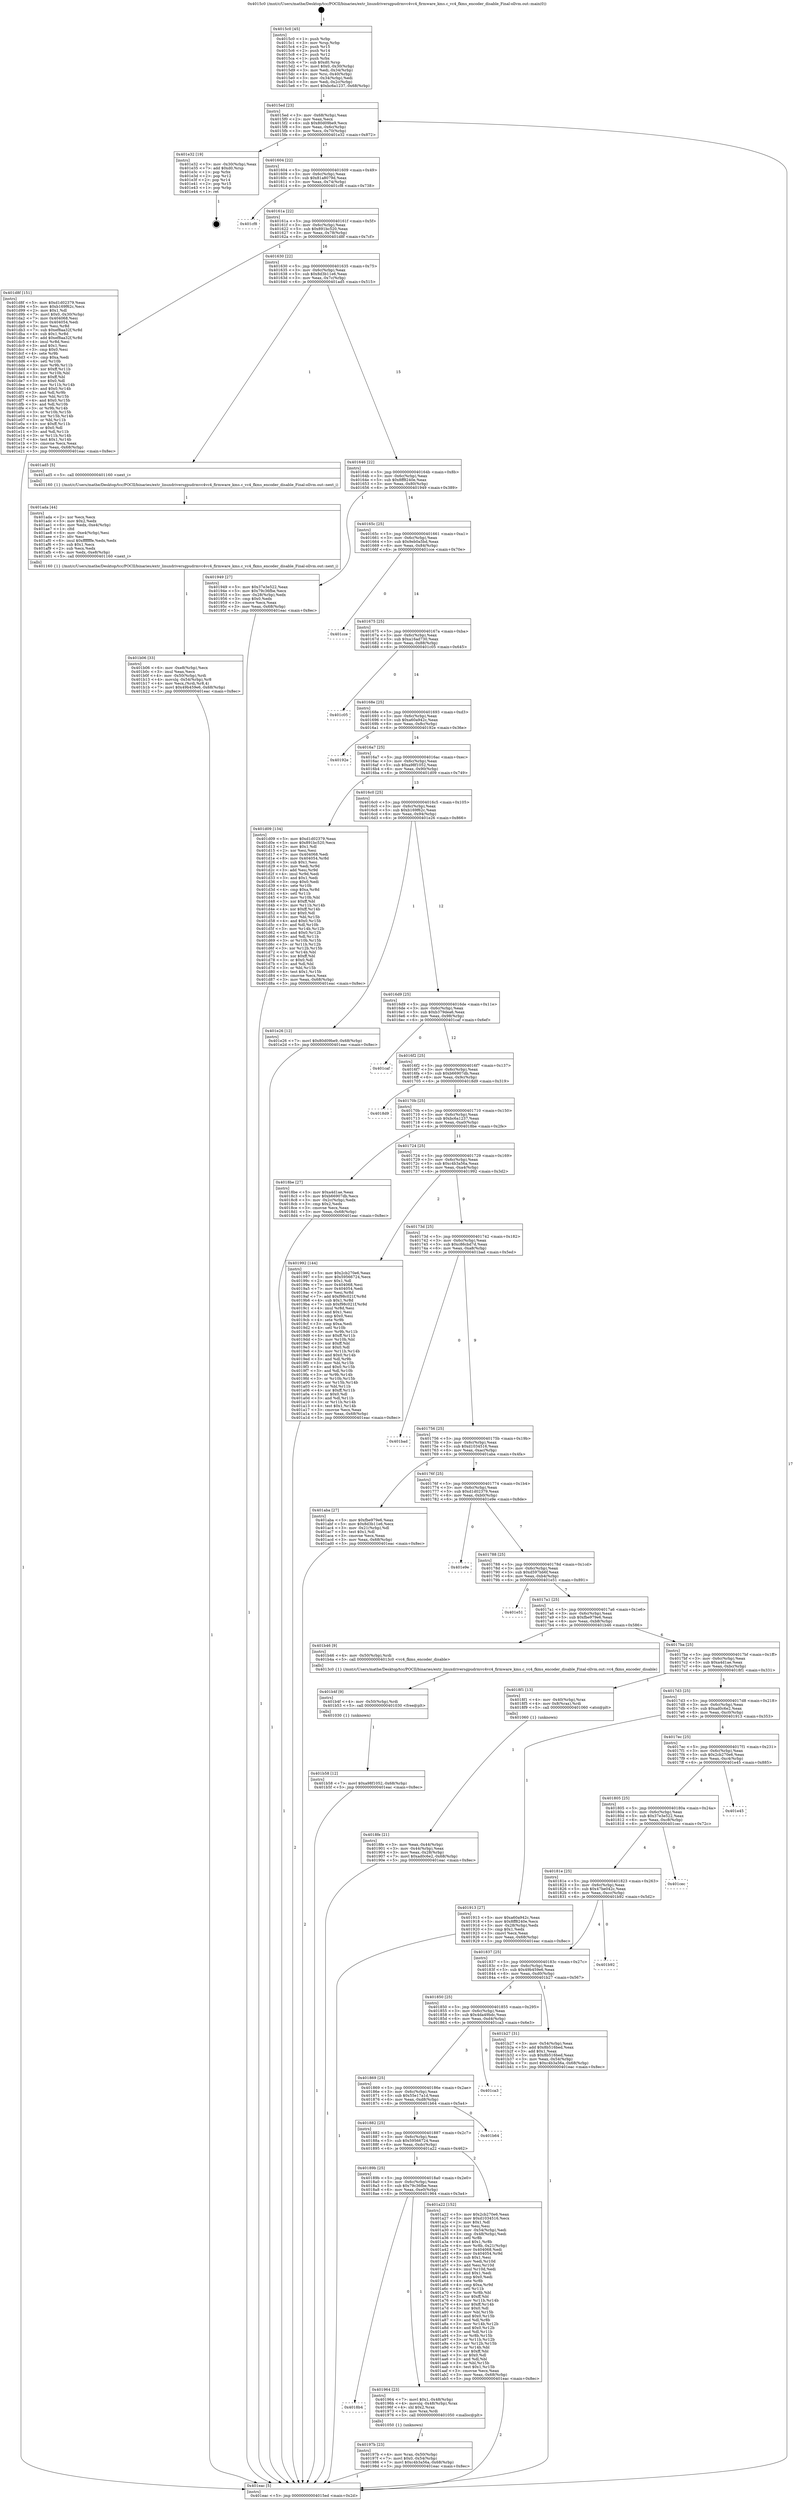 digraph "0x4015c0" {
  label = "0x4015c0 (/mnt/c/Users/mathe/Desktop/tcc/POCII/binaries/extr_linuxdriversgpudrmvc4vc4_firmware_kms.c_vc4_fkms_encoder_disable_Final-ollvm.out::main(0))"
  labelloc = "t"
  node[shape=record]

  Entry [label="",width=0.3,height=0.3,shape=circle,fillcolor=black,style=filled]
  "0x4015ed" [label="{
     0x4015ed [23]\l
     | [instrs]\l
     &nbsp;&nbsp;0x4015ed \<+3\>: mov -0x68(%rbp),%eax\l
     &nbsp;&nbsp;0x4015f0 \<+2\>: mov %eax,%ecx\l
     &nbsp;&nbsp;0x4015f2 \<+6\>: sub $0x80d09be9,%ecx\l
     &nbsp;&nbsp;0x4015f8 \<+3\>: mov %eax,-0x6c(%rbp)\l
     &nbsp;&nbsp;0x4015fb \<+3\>: mov %ecx,-0x70(%rbp)\l
     &nbsp;&nbsp;0x4015fe \<+6\>: je 0000000000401e32 \<main+0x872\>\l
  }"]
  "0x401e32" [label="{
     0x401e32 [19]\l
     | [instrs]\l
     &nbsp;&nbsp;0x401e32 \<+3\>: mov -0x30(%rbp),%eax\l
     &nbsp;&nbsp;0x401e35 \<+7\>: add $0xd0,%rsp\l
     &nbsp;&nbsp;0x401e3c \<+1\>: pop %rbx\l
     &nbsp;&nbsp;0x401e3d \<+2\>: pop %r12\l
     &nbsp;&nbsp;0x401e3f \<+2\>: pop %r14\l
     &nbsp;&nbsp;0x401e41 \<+2\>: pop %r15\l
     &nbsp;&nbsp;0x401e43 \<+1\>: pop %rbp\l
     &nbsp;&nbsp;0x401e44 \<+1\>: ret\l
  }"]
  "0x401604" [label="{
     0x401604 [22]\l
     | [instrs]\l
     &nbsp;&nbsp;0x401604 \<+5\>: jmp 0000000000401609 \<main+0x49\>\l
     &nbsp;&nbsp;0x401609 \<+3\>: mov -0x6c(%rbp),%eax\l
     &nbsp;&nbsp;0x40160c \<+5\>: sub $0x81a8079d,%eax\l
     &nbsp;&nbsp;0x401611 \<+3\>: mov %eax,-0x74(%rbp)\l
     &nbsp;&nbsp;0x401614 \<+6\>: je 0000000000401cf8 \<main+0x738\>\l
  }"]
  Exit [label="",width=0.3,height=0.3,shape=circle,fillcolor=black,style=filled,peripheries=2]
  "0x401cf8" [label="{
     0x401cf8\l
  }", style=dashed]
  "0x40161a" [label="{
     0x40161a [22]\l
     | [instrs]\l
     &nbsp;&nbsp;0x40161a \<+5\>: jmp 000000000040161f \<main+0x5f\>\l
     &nbsp;&nbsp;0x40161f \<+3\>: mov -0x6c(%rbp),%eax\l
     &nbsp;&nbsp;0x401622 \<+5\>: sub $0x891bc520,%eax\l
     &nbsp;&nbsp;0x401627 \<+3\>: mov %eax,-0x78(%rbp)\l
     &nbsp;&nbsp;0x40162a \<+6\>: je 0000000000401d8f \<main+0x7cf\>\l
  }"]
  "0x401b58" [label="{
     0x401b58 [12]\l
     | [instrs]\l
     &nbsp;&nbsp;0x401b58 \<+7\>: movl $0xa98f1052,-0x68(%rbp)\l
     &nbsp;&nbsp;0x401b5f \<+5\>: jmp 0000000000401eac \<main+0x8ec\>\l
  }"]
  "0x401d8f" [label="{
     0x401d8f [151]\l
     | [instrs]\l
     &nbsp;&nbsp;0x401d8f \<+5\>: mov $0xd1d02379,%eax\l
     &nbsp;&nbsp;0x401d94 \<+5\>: mov $0xb169f62c,%ecx\l
     &nbsp;&nbsp;0x401d99 \<+2\>: mov $0x1,%dl\l
     &nbsp;&nbsp;0x401d9b \<+7\>: movl $0x0,-0x30(%rbp)\l
     &nbsp;&nbsp;0x401da2 \<+7\>: mov 0x404068,%esi\l
     &nbsp;&nbsp;0x401da9 \<+7\>: mov 0x404054,%edi\l
     &nbsp;&nbsp;0x401db0 \<+3\>: mov %esi,%r8d\l
     &nbsp;&nbsp;0x401db3 \<+7\>: sub $0xef8aa32f,%r8d\l
     &nbsp;&nbsp;0x401dba \<+4\>: sub $0x1,%r8d\l
     &nbsp;&nbsp;0x401dbe \<+7\>: add $0xef8aa32f,%r8d\l
     &nbsp;&nbsp;0x401dc5 \<+4\>: imul %r8d,%esi\l
     &nbsp;&nbsp;0x401dc9 \<+3\>: and $0x1,%esi\l
     &nbsp;&nbsp;0x401dcc \<+3\>: cmp $0x0,%esi\l
     &nbsp;&nbsp;0x401dcf \<+4\>: sete %r9b\l
     &nbsp;&nbsp;0x401dd3 \<+3\>: cmp $0xa,%edi\l
     &nbsp;&nbsp;0x401dd6 \<+4\>: setl %r10b\l
     &nbsp;&nbsp;0x401dda \<+3\>: mov %r9b,%r11b\l
     &nbsp;&nbsp;0x401ddd \<+4\>: xor $0xff,%r11b\l
     &nbsp;&nbsp;0x401de1 \<+3\>: mov %r10b,%bl\l
     &nbsp;&nbsp;0x401de4 \<+3\>: xor $0xff,%bl\l
     &nbsp;&nbsp;0x401de7 \<+3\>: xor $0x0,%dl\l
     &nbsp;&nbsp;0x401dea \<+3\>: mov %r11b,%r14b\l
     &nbsp;&nbsp;0x401ded \<+4\>: and $0x0,%r14b\l
     &nbsp;&nbsp;0x401df1 \<+3\>: and %dl,%r9b\l
     &nbsp;&nbsp;0x401df4 \<+3\>: mov %bl,%r15b\l
     &nbsp;&nbsp;0x401df7 \<+4\>: and $0x0,%r15b\l
     &nbsp;&nbsp;0x401dfb \<+3\>: and %dl,%r10b\l
     &nbsp;&nbsp;0x401dfe \<+3\>: or %r9b,%r14b\l
     &nbsp;&nbsp;0x401e01 \<+3\>: or %r10b,%r15b\l
     &nbsp;&nbsp;0x401e04 \<+3\>: xor %r15b,%r14b\l
     &nbsp;&nbsp;0x401e07 \<+3\>: or %bl,%r11b\l
     &nbsp;&nbsp;0x401e0a \<+4\>: xor $0xff,%r11b\l
     &nbsp;&nbsp;0x401e0e \<+3\>: or $0x0,%dl\l
     &nbsp;&nbsp;0x401e11 \<+3\>: and %dl,%r11b\l
     &nbsp;&nbsp;0x401e14 \<+3\>: or %r11b,%r14b\l
     &nbsp;&nbsp;0x401e17 \<+4\>: test $0x1,%r14b\l
     &nbsp;&nbsp;0x401e1b \<+3\>: cmovne %ecx,%eax\l
     &nbsp;&nbsp;0x401e1e \<+3\>: mov %eax,-0x68(%rbp)\l
     &nbsp;&nbsp;0x401e21 \<+5\>: jmp 0000000000401eac \<main+0x8ec\>\l
  }"]
  "0x401630" [label="{
     0x401630 [22]\l
     | [instrs]\l
     &nbsp;&nbsp;0x401630 \<+5\>: jmp 0000000000401635 \<main+0x75\>\l
     &nbsp;&nbsp;0x401635 \<+3\>: mov -0x6c(%rbp),%eax\l
     &nbsp;&nbsp;0x401638 \<+5\>: sub $0x8d3b11e6,%eax\l
     &nbsp;&nbsp;0x40163d \<+3\>: mov %eax,-0x7c(%rbp)\l
     &nbsp;&nbsp;0x401640 \<+6\>: je 0000000000401ad5 \<main+0x515\>\l
  }"]
  "0x401b4f" [label="{
     0x401b4f [9]\l
     | [instrs]\l
     &nbsp;&nbsp;0x401b4f \<+4\>: mov -0x50(%rbp),%rdi\l
     &nbsp;&nbsp;0x401b53 \<+5\>: call 0000000000401030 \<free@plt\>\l
     | [calls]\l
     &nbsp;&nbsp;0x401030 \{1\} (unknown)\l
  }"]
  "0x401ad5" [label="{
     0x401ad5 [5]\l
     | [instrs]\l
     &nbsp;&nbsp;0x401ad5 \<+5\>: call 0000000000401160 \<next_i\>\l
     | [calls]\l
     &nbsp;&nbsp;0x401160 \{1\} (/mnt/c/Users/mathe/Desktop/tcc/POCII/binaries/extr_linuxdriversgpudrmvc4vc4_firmware_kms.c_vc4_fkms_encoder_disable_Final-ollvm.out::next_i)\l
  }"]
  "0x401646" [label="{
     0x401646 [22]\l
     | [instrs]\l
     &nbsp;&nbsp;0x401646 \<+5\>: jmp 000000000040164b \<main+0x8b\>\l
     &nbsp;&nbsp;0x40164b \<+3\>: mov -0x6c(%rbp),%eax\l
     &nbsp;&nbsp;0x40164e \<+5\>: sub $0x8ff8240e,%eax\l
     &nbsp;&nbsp;0x401653 \<+3\>: mov %eax,-0x80(%rbp)\l
     &nbsp;&nbsp;0x401656 \<+6\>: je 0000000000401949 \<main+0x389\>\l
  }"]
  "0x401b06" [label="{
     0x401b06 [33]\l
     | [instrs]\l
     &nbsp;&nbsp;0x401b06 \<+6\>: mov -0xe8(%rbp),%ecx\l
     &nbsp;&nbsp;0x401b0c \<+3\>: imul %eax,%ecx\l
     &nbsp;&nbsp;0x401b0f \<+4\>: mov -0x50(%rbp),%rdi\l
     &nbsp;&nbsp;0x401b13 \<+4\>: movslq -0x54(%rbp),%r8\l
     &nbsp;&nbsp;0x401b17 \<+4\>: mov %ecx,(%rdi,%r8,4)\l
     &nbsp;&nbsp;0x401b1b \<+7\>: movl $0x49b459e6,-0x68(%rbp)\l
     &nbsp;&nbsp;0x401b22 \<+5\>: jmp 0000000000401eac \<main+0x8ec\>\l
  }"]
  "0x401949" [label="{
     0x401949 [27]\l
     | [instrs]\l
     &nbsp;&nbsp;0x401949 \<+5\>: mov $0x37e3e522,%eax\l
     &nbsp;&nbsp;0x40194e \<+5\>: mov $0x79c36fbe,%ecx\l
     &nbsp;&nbsp;0x401953 \<+3\>: mov -0x28(%rbp),%edx\l
     &nbsp;&nbsp;0x401956 \<+3\>: cmp $0x0,%edx\l
     &nbsp;&nbsp;0x401959 \<+3\>: cmove %ecx,%eax\l
     &nbsp;&nbsp;0x40195c \<+3\>: mov %eax,-0x68(%rbp)\l
     &nbsp;&nbsp;0x40195f \<+5\>: jmp 0000000000401eac \<main+0x8ec\>\l
  }"]
  "0x40165c" [label="{
     0x40165c [25]\l
     | [instrs]\l
     &nbsp;&nbsp;0x40165c \<+5\>: jmp 0000000000401661 \<main+0xa1\>\l
     &nbsp;&nbsp;0x401661 \<+3\>: mov -0x6c(%rbp),%eax\l
     &nbsp;&nbsp;0x401664 \<+5\>: sub $0x9eb0a5bd,%eax\l
     &nbsp;&nbsp;0x401669 \<+6\>: mov %eax,-0x84(%rbp)\l
     &nbsp;&nbsp;0x40166f \<+6\>: je 0000000000401cce \<main+0x70e\>\l
  }"]
  "0x401ada" [label="{
     0x401ada [44]\l
     | [instrs]\l
     &nbsp;&nbsp;0x401ada \<+2\>: xor %ecx,%ecx\l
     &nbsp;&nbsp;0x401adc \<+5\>: mov $0x2,%edx\l
     &nbsp;&nbsp;0x401ae1 \<+6\>: mov %edx,-0xe4(%rbp)\l
     &nbsp;&nbsp;0x401ae7 \<+1\>: cltd\l
     &nbsp;&nbsp;0x401ae8 \<+6\>: mov -0xe4(%rbp),%esi\l
     &nbsp;&nbsp;0x401aee \<+2\>: idiv %esi\l
     &nbsp;&nbsp;0x401af0 \<+6\>: imul $0xfffffffe,%edx,%edx\l
     &nbsp;&nbsp;0x401af6 \<+3\>: sub $0x1,%ecx\l
     &nbsp;&nbsp;0x401af9 \<+2\>: sub %ecx,%edx\l
     &nbsp;&nbsp;0x401afb \<+6\>: mov %edx,-0xe8(%rbp)\l
     &nbsp;&nbsp;0x401b01 \<+5\>: call 0000000000401160 \<next_i\>\l
     | [calls]\l
     &nbsp;&nbsp;0x401160 \{1\} (/mnt/c/Users/mathe/Desktop/tcc/POCII/binaries/extr_linuxdriversgpudrmvc4vc4_firmware_kms.c_vc4_fkms_encoder_disable_Final-ollvm.out::next_i)\l
  }"]
  "0x401cce" [label="{
     0x401cce\l
  }", style=dashed]
  "0x401675" [label="{
     0x401675 [25]\l
     | [instrs]\l
     &nbsp;&nbsp;0x401675 \<+5\>: jmp 000000000040167a \<main+0xba\>\l
     &nbsp;&nbsp;0x40167a \<+3\>: mov -0x6c(%rbp),%eax\l
     &nbsp;&nbsp;0x40167d \<+5\>: sub $0xa16ad730,%eax\l
     &nbsp;&nbsp;0x401682 \<+6\>: mov %eax,-0x88(%rbp)\l
     &nbsp;&nbsp;0x401688 \<+6\>: je 0000000000401c05 \<main+0x645\>\l
  }"]
  "0x40197b" [label="{
     0x40197b [23]\l
     | [instrs]\l
     &nbsp;&nbsp;0x40197b \<+4\>: mov %rax,-0x50(%rbp)\l
     &nbsp;&nbsp;0x40197f \<+7\>: movl $0x0,-0x54(%rbp)\l
     &nbsp;&nbsp;0x401986 \<+7\>: movl $0xc4b3a56a,-0x68(%rbp)\l
     &nbsp;&nbsp;0x40198d \<+5\>: jmp 0000000000401eac \<main+0x8ec\>\l
  }"]
  "0x401c05" [label="{
     0x401c05\l
  }", style=dashed]
  "0x40168e" [label="{
     0x40168e [25]\l
     | [instrs]\l
     &nbsp;&nbsp;0x40168e \<+5\>: jmp 0000000000401693 \<main+0xd3\>\l
     &nbsp;&nbsp;0x401693 \<+3\>: mov -0x6c(%rbp),%eax\l
     &nbsp;&nbsp;0x401696 \<+5\>: sub $0xa60a942c,%eax\l
     &nbsp;&nbsp;0x40169b \<+6\>: mov %eax,-0x8c(%rbp)\l
     &nbsp;&nbsp;0x4016a1 \<+6\>: je 000000000040192e \<main+0x36e\>\l
  }"]
  "0x4018b4" [label="{
     0x4018b4\l
  }", style=dashed]
  "0x40192e" [label="{
     0x40192e\l
  }", style=dashed]
  "0x4016a7" [label="{
     0x4016a7 [25]\l
     | [instrs]\l
     &nbsp;&nbsp;0x4016a7 \<+5\>: jmp 00000000004016ac \<main+0xec\>\l
     &nbsp;&nbsp;0x4016ac \<+3\>: mov -0x6c(%rbp),%eax\l
     &nbsp;&nbsp;0x4016af \<+5\>: sub $0xa98f1052,%eax\l
     &nbsp;&nbsp;0x4016b4 \<+6\>: mov %eax,-0x90(%rbp)\l
     &nbsp;&nbsp;0x4016ba \<+6\>: je 0000000000401d09 \<main+0x749\>\l
  }"]
  "0x401964" [label="{
     0x401964 [23]\l
     | [instrs]\l
     &nbsp;&nbsp;0x401964 \<+7\>: movl $0x1,-0x48(%rbp)\l
     &nbsp;&nbsp;0x40196b \<+4\>: movslq -0x48(%rbp),%rax\l
     &nbsp;&nbsp;0x40196f \<+4\>: shl $0x2,%rax\l
     &nbsp;&nbsp;0x401973 \<+3\>: mov %rax,%rdi\l
     &nbsp;&nbsp;0x401976 \<+5\>: call 0000000000401050 \<malloc@plt\>\l
     | [calls]\l
     &nbsp;&nbsp;0x401050 \{1\} (unknown)\l
  }"]
  "0x401d09" [label="{
     0x401d09 [134]\l
     | [instrs]\l
     &nbsp;&nbsp;0x401d09 \<+5\>: mov $0xd1d02379,%eax\l
     &nbsp;&nbsp;0x401d0e \<+5\>: mov $0x891bc520,%ecx\l
     &nbsp;&nbsp;0x401d13 \<+2\>: mov $0x1,%dl\l
     &nbsp;&nbsp;0x401d15 \<+2\>: xor %esi,%esi\l
     &nbsp;&nbsp;0x401d17 \<+7\>: mov 0x404068,%edi\l
     &nbsp;&nbsp;0x401d1e \<+8\>: mov 0x404054,%r8d\l
     &nbsp;&nbsp;0x401d26 \<+3\>: sub $0x1,%esi\l
     &nbsp;&nbsp;0x401d29 \<+3\>: mov %edi,%r9d\l
     &nbsp;&nbsp;0x401d2c \<+3\>: add %esi,%r9d\l
     &nbsp;&nbsp;0x401d2f \<+4\>: imul %r9d,%edi\l
     &nbsp;&nbsp;0x401d33 \<+3\>: and $0x1,%edi\l
     &nbsp;&nbsp;0x401d36 \<+3\>: cmp $0x0,%edi\l
     &nbsp;&nbsp;0x401d39 \<+4\>: sete %r10b\l
     &nbsp;&nbsp;0x401d3d \<+4\>: cmp $0xa,%r8d\l
     &nbsp;&nbsp;0x401d41 \<+4\>: setl %r11b\l
     &nbsp;&nbsp;0x401d45 \<+3\>: mov %r10b,%bl\l
     &nbsp;&nbsp;0x401d48 \<+3\>: xor $0xff,%bl\l
     &nbsp;&nbsp;0x401d4b \<+3\>: mov %r11b,%r14b\l
     &nbsp;&nbsp;0x401d4e \<+4\>: xor $0xff,%r14b\l
     &nbsp;&nbsp;0x401d52 \<+3\>: xor $0x0,%dl\l
     &nbsp;&nbsp;0x401d55 \<+3\>: mov %bl,%r15b\l
     &nbsp;&nbsp;0x401d58 \<+4\>: and $0x0,%r15b\l
     &nbsp;&nbsp;0x401d5c \<+3\>: and %dl,%r10b\l
     &nbsp;&nbsp;0x401d5f \<+3\>: mov %r14b,%r12b\l
     &nbsp;&nbsp;0x401d62 \<+4\>: and $0x0,%r12b\l
     &nbsp;&nbsp;0x401d66 \<+3\>: and %dl,%r11b\l
     &nbsp;&nbsp;0x401d69 \<+3\>: or %r10b,%r15b\l
     &nbsp;&nbsp;0x401d6c \<+3\>: or %r11b,%r12b\l
     &nbsp;&nbsp;0x401d6f \<+3\>: xor %r12b,%r15b\l
     &nbsp;&nbsp;0x401d72 \<+3\>: or %r14b,%bl\l
     &nbsp;&nbsp;0x401d75 \<+3\>: xor $0xff,%bl\l
     &nbsp;&nbsp;0x401d78 \<+3\>: or $0x0,%dl\l
     &nbsp;&nbsp;0x401d7b \<+2\>: and %dl,%bl\l
     &nbsp;&nbsp;0x401d7d \<+3\>: or %bl,%r15b\l
     &nbsp;&nbsp;0x401d80 \<+4\>: test $0x1,%r15b\l
     &nbsp;&nbsp;0x401d84 \<+3\>: cmovne %ecx,%eax\l
     &nbsp;&nbsp;0x401d87 \<+3\>: mov %eax,-0x68(%rbp)\l
     &nbsp;&nbsp;0x401d8a \<+5\>: jmp 0000000000401eac \<main+0x8ec\>\l
  }"]
  "0x4016c0" [label="{
     0x4016c0 [25]\l
     | [instrs]\l
     &nbsp;&nbsp;0x4016c0 \<+5\>: jmp 00000000004016c5 \<main+0x105\>\l
     &nbsp;&nbsp;0x4016c5 \<+3\>: mov -0x6c(%rbp),%eax\l
     &nbsp;&nbsp;0x4016c8 \<+5\>: sub $0xb169f62c,%eax\l
     &nbsp;&nbsp;0x4016cd \<+6\>: mov %eax,-0x94(%rbp)\l
     &nbsp;&nbsp;0x4016d3 \<+6\>: je 0000000000401e26 \<main+0x866\>\l
  }"]
  "0x40189b" [label="{
     0x40189b [25]\l
     | [instrs]\l
     &nbsp;&nbsp;0x40189b \<+5\>: jmp 00000000004018a0 \<main+0x2e0\>\l
     &nbsp;&nbsp;0x4018a0 \<+3\>: mov -0x6c(%rbp),%eax\l
     &nbsp;&nbsp;0x4018a3 \<+5\>: sub $0x79c36fbe,%eax\l
     &nbsp;&nbsp;0x4018a8 \<+6\>: mov %eax,-0xe0(%rbp)\l
     &nbsp;&nbsp;0x4018ae \<+6\>: je 0000000000401964 \<main+0x3a4\>\l
  }"]
  "0x401e26" [label="{
     0x401e26 [12]\l
     | [instrs]\l
     &nbsp;&nbsp;0x401e26 \<+7\>: movl $0x80d09be9,-0x68(%rbp)\l
     &nbsp;&nbsp;0x401e2d \<+5\>: jmp 0000000000401eac \<main+0x8ec\>\l
  }"]
  "0x4016d9" [label="{
     0x4016d9 [25]\l
     | [instrs]\l
     &nbsp;&nbsp;0x4016d9 \<+5\>: jmp 00000000004016de \<main+0x11e\>\l
     &nbsp;&nbsp;0x4016de \<+3\>: mov -0x6c(%rbp),%eax\l
     &nbsp;&nbsp;0x4016e1 \<+5\>: sub $0xb379dea6,%eax\l
     &nbsp;&nbsp;0x4016e6 \<+6\>: mov %eax,-0x98(%rbp)\l
     &nbsp;&nbsp;0x4016ec \<+6\>: je 0000000000401caf \<main+0x6ef\>\l
  }"]
  "0x401a22" [label="{
     0x401a22 [152]\l
     | [instrs]\l
     &nbsp;&nbsp;0x401a22 \<+5\>: mov $0x2cb270e6,%eax\l
     &nbsp;&nbsp;0x401a27 \<+5\>: mov $0xd1034516,%ecx\l
     &nbsp;&nbsp;0x401a2c \<+2\>: mov $0x1,%dl\l
     &nbsp;&nbsp;0x401a2e \<+2\>: xor %esi,%esi\l
     &nbsp;&nbsp;0x401a30 \<+3\>: mov -0x54(%rbp),%edi\l
     &nbsp;&nbsp;0x401a33 \<+3\>: cmp -0x48(%rbp),%edi\l
     &nbsp;&nbsp;0x401a36 \<+4\>: setl %r8b\l
     &nbsp;&nbsp;0x401a3a \<+4\>: and $0x1,%r8b\l
     &nbsp;&nbsp;0x401a3e \<+4\>: mov %r8b,-0x21(%rbp)\l
     &nbsp;&nbsp;0x401a42 \<+7\>: mov 0x404068,%edi\l
     &nbsp;&nbsp;0x401a49 \<+8\>: mov 0x404054,%r9d\l
     &nbsp;&nbsp;0x401a51 \<+3\>: sub $0x1,%esi\l
     &nbsp;&nbsp;0x401a54 \<+3\>: mov %edi,%r10d\l
     &nbsp;&nbsp;0x401a57 \<+3\>: add %esi,%r10d\l
     &nbsp;&nbsp;0x401a5a \<+4\>: imul %r10d,%edi\l
     &nbsp;&nbsp;0x401a5e \<+3\>: and $0x1,%edi\l
     &nbsp;&nbsp;0x401a61 \<+3\>: cmp $0x0,%edi\l
     &nbsp;&nbsp;0x401a64 \<+4\>: sete %r8b\l
     &nbsp;&nbsp;0x401a68 \<+4\>: cmp $0xa,%r9d\l
     &nbsp;&nbsp;0x401a6c \<+4\>: setl %r11b\l
     &nbsp;&nbsp;0x401a70 \<+3\>: mov %r8b,%bl\l
     &nbsp;&nbsp;0x401a73 \<+3\>: xor $0xff,%bl\l
     &nbsp;&nbsp;0x401a76 \<+3\>: mov %r11b,%r14b\l
     &nbsp;&nbsp;0x401a79 \<+4\>: xor $0xff,%r14b\l
     &nbsp;&nbsp;0x401a7d \<+3\>: xor $0x0,%dl\l
     &nbsp;&nbsp;0x401a80 \<+3\>: mov %bl,%r15b\l
     &nbsp;&nbsp;0x401a83 \<+4\>: and $0x0,%r15b\l
     &nbsp;&nbsp;0x401a87 \<+3\>: and %dl,%r8b\l
     &nbsp;&nbsp;0x401a8a \<+3\>: mov %r14b,%r12b\l
     &nbsp;&nbsp;0x401a8d \<+4\>: and $0x0,%r12b\l
     &nbsp;&nbsp;0x401a91 \<+3\>: and %dl,%r11b\l
     &nbsp;&nbsp;0x401a94 \<+3\>: or %r8b,%r15b\l
     &nbsp;&nbsp;0x401a97 \<+3\>: or %r11b,%r12b\l
     &nbsp;&nbsp;0x401a9a \<+3\>: xor %r12b,%r15b\l
     &nbsp;&nbsp;0x401a9d \<+3\>: or %r14b,%bl\l
     &nbsp;&nbsp;0x401aa0 \<+3\>: xor $0xff,%bl\l
     &nbsp;&nbsp;0x401aa3 \<+3\>: or $0x0,%dl\l
     &nbsp;&nbsp;0x401aa6 \<+2\>: and %dl,%bl\l
     &nbsp;&nbsp;0x401aa8 \<+3\>: or %bl,%r15b\l
     &nbsp;&nbsp;0x401aab \<+4\>: test $0x1,%r15b\l
     &nbsp;&nbsp;0x401aaf \<+3\>: cmovne %ecx,%eax\l
     &nbsp;&nbsp;0x401ab2 \<+3\>: mov %eax,-0x68(%rbp)\l
     &nbsp;&nbsp;0x401ab5 \<+5\>: jmp 0000000000401eac \<main+0x8ec\>\l
  }"]
  "0x401caf" [label="{
     0x401caf\l
  }", style=dashed]
  "0x4016f2" [label="{
     0x4016f2 [25]\l
     | [instrs]\l
     &nbsp;&nbsp;0x4016f2 \<+5\>: jmp 00000000004016f7 \<main+0x137\>\l
     &nbsp;&nbsp;0x4016f7 \<+3\>: mov -0x6c(%rbp),%eax\l
     &nbsp;&nbsp;0x4016fa \<+5\>: sub $0xb66907db,%eax\l
     &nbsp;&nbsp;0x4016ff \<+6\>: mov %eax,-0x9c(%rbp)\l
     &nbsp;&nbsp;0x401705 \<+6\>: je 00000000004018d9 \<main+0x319\>\l
  }"]
  "0x401882" [label="{
     0x401882 [25]\l
     | [instrs]\l
     &nbsp;&nbsp;0x401882 \<+5\>: jmp 0000000000401887 \<main+0x2c7\>\l
     &nbsp;&nbsp;0x401887 \<+3\>: mov -0x6c(%rbp),%eax\l
     &nbsp;&nbsp;0x40188a \<+5\>: sub $0x59566724,%eax\l
     &nbsp;&nbsp;0x40188f \<+6\>: mov %eax,-0xdc(%rbp)\l
     &nbsp;&nbsp;0x401895 \<+6\>: je 0000000000401a22 \<main+0x462\>\l
  }"]
  "0x4018d9" [label="{
     0x4018d9\l
  }", style=dashed]
  "0x40170b" [label="{
     0x40170b [25]\l
     | [instrs]\l
     &nbsp;&nbsp;0x40170b \<+5\>: jmp 0000000000401710 \<main+0x150\>\l
     &nbsp;&nbsp;0x401710 \<+3\>: mov -0x6c(%rbp),%eax\l
     &nbsp;&nbsp;0x401713 \<+5\>: sub $0xbc6a1237,%eax\l
     &nbsp;&nbsp;0x401718 \<+6\>: mov %eax,-0xa0(%rbp)\l
     &nbsp;&nbsp;0x40171e \<+6\>: je 00000000004018be \<main+0x2fe\>\l
  }"]
  "0x401b64" [label="{
     0x401b64\l
  }", style=dashed]
  "0x4018be" [label="{
     0x4018be [27]\l
     | [instrs]\l
     &nbsp;&nbsp;0x4018be \<+5\>: mov $0xa4d1ae,%eax\l
     &nbsp;&nbsp;0x4018c3 \<+5\>: mov $0xb66907db,%ecx\l
     &nbsp;&nbsp;0x4018c8 \<+3\>: mov -0x2c(%rbp),%edx\l
     &nbsp;&nbsp;0x4018cb \<+3\>: cmp $0x2,%edx\l
     &nbsp;&nbsp;0x4018ce \<+3\>: cmovne %ecx,%eax\l
     &nbsp;&nbsp;0x4018d1 \<+3\>: mov %eax,-0x68(%rbp)\l
     &nbsp;&nbsp;0x4018d4 \<+5\>: jmp 0000000000401eac \<main+0x8ec\>\l
  }"]
  "0x401724" [label="{
     0x401724 [25]\l
     | [instrs]\l
     &nbsp;&nbsp;0x401724 \<+5\>: jmp 0000000000401729 \<main+0x169\>\l
     &nbsp;&nbsp;0x401729 \<+3\>: mov -0x6c(%rbp),%eax\l
     &nbsp;&nbsp;0x40172c \<+5\>: sub $0xc4b3a56a,%eax\l
     &nbsp;&nbsp;0x401731 \<+6\>: mov %eax,-0xa4(%rbp)\l
     &nbsp;&nbsp;0x401737 \<+6\>: je 0000000000401992 \<main+0x3d2\>\l
  }"]
  "0x401eac" [label="{
     0x401eac [5]\l
     | [instrs]\l
     &nbsp;&nbsp;0x401eac \<+5\>: jmp 00000000004015ed \<main+0x2d\>\l
  }"]
  "0x4015c0" [label="{
     0x4015c0 [45]\l
     | [instrs]\l
     &nbsp;&nbsp;0x4015c0 \<+1\>: push %rbp\l
     &nbsp;&nbsp;0x4015c1 \<+3\>: mov %rsp,%rbp\l
     &nbsp;&nbsp;0x4015c4 \<+2\>: push %r15\l
     &nbsp;&nbsp;0x4015c6 \<+2\>: push %r14\l
     &nbsp;&nbsp;0x4015c8 \<+2\>: push %r12\l
     &nbsp;&nbsp;0x4015ca \<+1\>: push %rbx\l
     &nbsp;&nbsp;0x4015cb \<+7\>: sub $0xd0,%rsp\l
     &nbsp;&nbsp;0x4015d2 \<+7\>: movl $0x0,-0x30(%rbp)\l
     &nbsp;&nbsp;0x4015d9 \<+3\>: mov %edi,-0x34(%rbp)\l
     &nbsp;&nbsp;0x4015dc \<+4\>: mov %rsi,-0x40(%rbp)\l
     &nbsp;&nbsp;0x4015e0 \<+3\>: mov -0x34(%rbp),%edi\l
     &nbsp;&nbsp;0x4015e3 \<+3\>: mov %edi,-0x2c(%rbp)\l
     &nbsp;&nbsp;0x4015e6 \<+7\>: movl $0xbc6a1237,-0x68(%rbp)\l
  }"]
  "0x401869" [label="{
     0x401869 [25]\l
     | [instrs]\l
     &nbsp;&nbsp;0x401869 \<+5\>: jmp 000000000040186e \<main+0x2ae\>\l
     &nbsp;&nbsp;0x40186e \<+3\>: mov -0x6c(%rbp),%eax\l
     &nbsp;&nbsp;0x401871 \<+5\>: sub $0x55e17a1d,%eax\l
     &nbsp;&nbsp;0x401876 \<+6\>: mov %eax,-0xd8(%rbp)\l
     &nbsp;&nbsp;0x40187c \<+6\>: je 0000000000401b64 \<main+0x5a4\>\l
  }"]
  "0x401992" [label="{
     0x401992 [144]\l
     | [instrs]\l
     &nbsp;&nbsp;0x401992 \<+5\>: mov $0x2cb270e6,%eax\l
     &nbsp;&nbsp;0x401997 \<+5\>: mov $0x59566724,%ecx\l
     &nbsp;&nbsp;0x40199c \<+2\>: mov $0x1,%dl\l
     &nbsp;&nbsp;0x40199e \<+7\>: mov 0x404068,%esi\l
     &nbsp;&nbsp;0x4019a5 \<+7\>: mov 0x404054,%edi\l
     &nbsp;&nbsp;0x4019ac \<+3\>: mov %esi,%r8d\l
     &nbsp;&nbsp;0x4019af \<+7\>: add $0xf98c021f,%r8d\l
     &nbsp;&nbsp;0x4019b6 \<+4\>: sub $0x1,%r8d\l
     &nbsp;&nbsp;0x4019ba \<+7\>: sub $0xf98c021f,%r8d\l
     &nbsp;&nbsp;0x4019c1 \<+4\>: imul %r8d,%esi\l
     &nbsp;&nbsp;0x4019c5 \<+3\>: and $0x1,%esi\l
     &nbsp;&nbsp;0x4019c8 \<+3\>: cmp $0x0,%esi\l
     &nbsp;&nbsp;0x4019cb \<+4\>: sete %r9b\l
     &nbsp;&nbsp;0x4019cf \<+3\>: cmp $0xa,%edi\l
     &nbsp;&nbsp;0x4019d2 \<+4\>: setl %r10b\l
     &nbsp;&nbsp;0x4019d6 \<+3\>: mov %r9b,%r11b\l
     &nbsp;&nbsp;0x4019d9 \<+4\>: xor $0xff,%r11b\l
     &nbsp;&nbsp;0x4019dd \<+3\>: mov %r10b,%bl\l
     &nbsp;&nbsp;0x4019e0 \<+3\>: xor $0xff,%bl\l
     &nbsp;&nbsp;0x4019e3 \<+3\>: xor $0x0,%dl\l
     &nbsp;&nbsp;0x4019e6 \<+3\>: mov %r11b,%r14b\l
     &nbsp;&nbsp;0x4019e9 \<+4\>: and $0x0,%r14b\l
     &nbsp;&nbsp;0x4019ed \<+3\>: and %dl,%r9b\l
     &nbsp;&nbsp;0x4019f0 \<+3\>: mov %bl,%r15b\l
     &nbsp;&nbsp;0x4019f3 \<+4\>: and $0x0,%r15b\l
     &nbsp;&nbsp;0x4019f7 \<+3\>: and %dl,%r10b\l
     &nbsp;&nbsp;0x4019fa \<+3\>: or %r9b,%r14b\l
     &nbsp;&nbsp;0x4019fd \<+3\>: or %r10b,%r15b\l
     &nbsp;&nbsp;0x401a00 \<+3\>: xor %r15b,%r14b\l
     &nbsp;&nbsp;0x401a03 \<+3\>: or %bl,%r11b\l
     &nbsp;&nbsp;0x401a06 \<+4\>: xor $0xff,%r11b\l
     &nbsp;&nbsp;0x401a0a \<+3\>: or $0x0,%dl\l
     &nbsp;&nbsp;0x401a0d \<+3\>: and %dl,%r11b\l
     &nbsp;&nbsp;0x401a10 \<+3\>: or %r11b,%r14b\l
     &nbsp;&nbsp;0x401a13 \<+4\>: test $0x1,%r14b\l
     &nbsp;&nbsp;0x401a17 \<+3\>: cmovne %ecx,%eax\l
     &nbsp;&nbsp;0x401a1a \<+3\>: mov %eax,-0x68(%rbp)\l
     &nbsp;&nbsp;0x401a1d \<+5\>: jmp 0000000000401eac \<main+0x8ec\>\l
  }"]
  "0x40173d" [label="{
     0x40173d [25]\l
     | [instrs]\l
     &nbsp;&nbsp;0x40173d \<+5\>: jmp 0000000000401742 \<main+0x182\>\l
     &nbsp;&nbsp;0x401742 \<+3\>: mov -0x6c(%rbp),%eax\l
     &nbsp;&nbsp;0x401745 \<+5\>: sub $0xc86cbd7d,%eax\l
     &nbsp;&nbsp;0x40174a \<+6\>: mov %eax,-0xa8(%rbp)\l
     &nbsp;&nbsp;0x401750 \<+6\>: je 0000000000401bad \<main+0x5ed\>\l
  }"]
  "0x401ca3" [label="{
     0x401ca3\l
  }", style=dashed]
  "0x401bad" [label="{
     0x401bad\l
  }", style=dashed]
  "0x401756" [label="{
     0x401756 [25]\l
     | [instrs]\l
     &nbsp;&nbsp;0x401756 \<+5\>: jmp 000000000040175b \<main+0x19b\>\l
     &nbsp;&nbsp;0x40175b \<+3\>: mov -0x6c(%rbp),%eax\l
     &nbsp;&nbsp;0x40175e \<+5\>: sub $0xd1034516,%eax\l
     &nbsp;&nbsp;0x401763 \<+6\>: mov %eax,-0xac(%rbp)\l
     &nbsp;&nbsp;0x401769 \<+6\>: je 0000000000401aba \<main+0x4fa\>\l
  }"]
  "0x401850" [label="{
     0x401850 [25]\l
     | [instrs]\l
     &nbsp;&nbsp;0x401850 \<+5\>: jmp 0000000000401855 \<main+0x295\>\l
     &nbsp;&nbsp;0x401855 \<+3\>: mov -0x6c(%rbp),%eax\l
     &nbsp;&nbsp;0x401858 \<+5\>: sub $0x4da49bdc,%eax\l
     &nbsp;&nbsp;0x40185d \<+6\>: mov %eax,-0xd4(%rbp)\l
     &nbsp;&nbsp;0x401863 \<+6\>: je 0000000000401ca3 \<main+0x6e3\>\l
  }"]
  "0x401aba" [label="{
     0x401aba [27]\l
     | [instrs]\l
     &nbsp;&nbsp;0x401aba \<+5\>: mov $0xfbe979e6,%eax\l
     &nbsp;&nbsp;0x401abf \<+5\>: mov $0x8d3b11e6,%ecx\l
     &nbsp;&nbsp;0x401ac4 \<+3\>: mov -0x21(%rbp),%dl\l
     &nbsp;&nbsp;0x401ac7 \<+3\>: test $0x1,%dl\l
     &nbsp;&nbsp;0x401aca \<+3\>: cmovne %ecx,%eax\l
     &nbsp;&nbsp;0x401acd \<+3\>: mov %eax,-0x68(%rbp)\l
     &nbsp;&nbsp;0x401ad0 \<+5\>: jmp 0000000000401eac \<main+0x8ec\>\l
  }"]
  "0x40176f" [label="{
     0x40176f [25]\l
     | [instrs]\l
     &nbsp;&nbsp;0x40176f \<+5\>: jmp 0000000000401774 \<main+0x1b4\>\l
     &nbsp;&nbsp;0x401774 \<+3\>: mov -0x6c(%rbp),%eax\l
     &nbsp;&nbsp;0x401777 \<+5\>: sub $0xd1d02379,%eax\l
     &nbsp;&nbsp;0x40177c \<+6\>: mov %eax,-0xb0(%rbp)\l
     &nbsp;&nbsp;0x401782 \<+6\>: je 0000000000401e9e \<main+0x8de\>\l
  }"]
  "0x401b27" [label="{
     0x401b27 [31]\l
     | [instrs]\l
     &nbsp;&nbsp;0x401b27 \<+3\>: mov -0x54(%rbp),%eax\l
     &nbsp;&nbsp;0x401b2a \<+5\>: add $0x8b516bed,%eax\l
     &nbsp;&nbsp;0x401b2f \<+3\>: add $0x1,%eax\l
     &nbsp;&nbsp;0x401b32 \<+5\>: sub $0x8b516bed,%eax\l
     &nbsp;&nbsp;0x401b37 \<+3\>: mov %eax,-0x54(%rbp)\l
     &nbsp;&nbsp;0x401b3a \<+7\>: movl $0xc4b3a56a,-0x68(%rbp)\l
     &nbsp;&nbsp;0x401b41 \<+5\>: jmp 0000000000401eac \<main+0x8ec\>\l
  }"]
  "0x401e9e" [label="{
     0x401e9e\l
  }", style=dashed]
  "0x401788" [label="{
     0x401788 [25]\l
     | [instrs]\l
     &nbsp;&nbsp;0x401788 \<+5\>: jmp 000000000040178d \<main+0x1cd\>\l
     &nbsp;&nbsp;0x40178d \<+3\>: mov -0x6c(%rbp),%eax\l
     &nbsp;&nbsp;0x401790 \<+5\>: sub $0xd597bb6f,%eax\l
     &nbsp;&nbsp;0x401795 \<+6\>: mov %eax,-0xb4(%rbp)\l
     &nbsp;&nbsp;0x40179b \<+6\>: je 0000000000401e51 \<main+0x891\>\l
  }"]
  "0x401837" [label="{
     0x401837 [25]\l
     | [instrs]\l
     &nbsp;&nbsp;0x401837 \<+5\>: jmp 000000000040183c \<main+0x27c\>\l
     &nbsp;&nbsp;0x40183c \<+3\>: mov -0x6c(%rbp),%eax\l
     &nbsp;&nbsp;0x40183f \<+5\>: sub $0x49b459e6,%eax\l
     &nbsp;&nbsp;0x401844 \<+6\>: mov %eax,-0xd0(%rbp)\l
     &nbsp;&nbsp;0x40184a \<+6\>: je 0000000000401b27 \<main+0x567\>\l
  }"]
  "0x401e51" [label="{
     0x401e51\l
  }", style=dashed]
  "0x4017a1" [label="{
     0x4017a1 [25]\l
     | [instrs]\l
     &nbsp;&nbsp;0x4017a1 \<+5\>: jmp 00000000004017a6 \<main+0x1e6\>\l
     &nbsp;&nbsp;0x4017a6 \<+3\>: mov -0x6c(%rbp),%eax\l
     &nbsp;&nbsp;0x4017a9 \<+5\>: sub $0xfbe979e6,%eax\l
     &nbsp;&nbsp;0x4017ae \<+6\>: mov %eax,-0xb8(%rbp)\l
     &nbsp;&nbsp;0x4017b4 \<+6\>: je 0000000000401b46 \<main+0x586\>\l
  }"]
  "0x401b92" [label="{
     0x401b92\l
  }", style=dashed]
  "0x401b46" [label="{
     0x401b46 [9]\l
     | [instrs]\l
     &nbsp;&nbsp;0x401b46 \<+4\>: mov -0x50(%rbp),%rdi\l
     &nbsp;&nbsp;0x401b4a \<+5\>: call 00000000004013c0 \<vc4_fkms_encoder_disable\>\l
     | [calls]\l
     &nbsp;&nbsp;0x4013c0 \{1\} (/mnt/c/Users/mathe/Desktop/tcc/POCII/binaries/extr_linuxdriversgpudrmvc4vc4_firmware_kms.c_vc4_fkms_encoder_disable_Final-ollvm.out::vc4_fkms_encoder_disable)\l
  }"]
  "0x4017ba" [label="{
     0x4017ba [25]\l
     | [instrs]\l
     &nbsp;&nbsp;0x4017ba \<+5\>: jmp 00000000004017bf \<main+0x1ff\>\l
     &nbsp;&nbsp;0x4017bf \<+3\>: mov -0x6c(%rbp),%eax\l
     &nbsp;&nbsp;0x4017c2 \<+5\>: sub $0xa4d1ae,%eax\l
     &nbsp;&nbsp;0x4017c7 \<+6\>: mov %eax,-0xbc(%rbp)\l
     &nbsp;&nbsp;0x4017cd \<+6\>: je 00000000004018f1 \<main+0x331\>\l
  }"]
  "0x40181e" [label="{
     0x40181e [25]\l
     | [instrs]\l
     &nbsp;&nbsp;0x40181e \<+5\>: jmp 0000000000401823 \<main+0x263\>\l
     &nbsp;&nbsp;0x401823 \<+3\>: mov -0x6c(%rbp),%eax\l
     &nbsp;&nbsp;0x401826 \<+5\>: sub $0x47be042c,%eax\l
     &nbsp;&nbsp;0x40182b \<+6\>: mov %eax,-0xcc(%rbp)\l
     &nbsp;&nbsp;0x401831 \<+6\>: je 0000000000401b92 \<main+0x5d2\>\l
  }"]
  "0x4018f1" [label="{
     0x4018f1 [13]\l
     | [instrs]\l
     &nbsp;&nbsp;0x4018f1 \<+4\>: mov -0x40(%rbp),%rax\l
     &nbsp;&nbsp;0x4018f5 \<+4\>: mov 0x8(%rax),%rdi\l
     &nbsp;&nbsp;0x4018f9 \<+5\>: call 0000000000401060 \<atoi@plt\>\l
     | [calls]\l
     &nbsp;&nbsp;0x401060 \{1\} (unknown)\l
  }"]
  "0x4017d3" [label="{
     0x4017d3 [25]\l
     | [instrs]\l
     &nbsp;&nbsp;0x4017d3 \<+5\>: jmp 00000000004017d8 \<main+0x218\>\l
     &nbsp;&nbsp;0x4017d8 \<+3\>: mov -0x6c(%rbp),%eax\l
     &nbsp;&nbsp;0x4017db \<+5\>: sub $0xad0c6e2,%eax\l
     &nbsp;&nbsp;0x4017e0 \<+6\>: mov %eax,-0xc0(%rbp)\l
     &nbsp;&nbsp;0x4017e6 \<+6\>: je 0000000000401913 \<main+0x353\>\l
  }"]
  "0x4018fe" [label="{
     0x4018fe [21]\l
     | [instrs]\l
     &nbsp;&nbsp;0x4018fe \<+3\>: mov %eax,-0x44(%rbp)\l
     &nbsp;&nbsp;0x401901 \<+3\>: mov -0x44(%rbp),%eax\l
     &nbsp;&nbsp;0x401904 \<+3\>: mov %eax,-0x28(%rbp)\l
     &nbsp;&nbsp;0x401907 \<+7\>: movl $0xad0c6e2,-0x68(%rbp)\l
     &nbsp;&nbsp;0x40190e \<+5\>: jmp 0000000000401eac \<main+0x8ec\>\l
  }"]
  "0x401cec" [label="{
     0x401cec\l
  }", style=dashed]
  "0x401913" [label="{
     0x401913 [27]\l
     | [instrs]\l
     &nbsp;&nbsp;0x401913 \<+5\>: mov $0xa60a942c,%eax\l
     &nbsp;&nbsp;0x401918 \<+5\>: mov $0x8ff8240e,%ecx\l
     &nbsp;&nbsp;0x40191d \<+3\>: mov -0x28(%rbp),%edx\l
     &nbsp;&nbsp;0x401920 \<+3\>: cmp $0x1,%edx\l
     &nbsp;&nbsp;0x401923 \<+3\>: cmovl %ecx,%eax\l
     &nbsp;&nbsp;0x401926 \<+3\>: mov %eax,-0x68(%rbp)\l
     &nbsp;&nbsp;0x401929 \<+5\>: jmp 0000000000401eac \<main+0x8ec\>\l
  }"]
  "0x4017ec" [label="{
     0x4017ec [25]\l
     | [instrs]\l
     &nbsp;&nbsp;0x4017ec \<+5\>: jmp 00000000004017f1 \<main+0x231\>\l
     &nbsp;&nbsp;0x4017f1 \<+3\>: mov -0x6c(%rbp),%eax\l
     &nbsp;&nbsp;0x4017f4 \<+5\>: sub $0x2cb270e6,%eax\l
     &nbsp;&nbsp;0x4017f9 \<+6\>: mov %eax,-0xc4(%rbp)\l
     &nbsp;&nbsp;0x4017ff \<+6\>: je 0000000000401e45 \<main+0x885\>\l
  }"]
  "0x401805" [label="{
     0x401805 [25]\l
     | [instrs]\l
     &nbsp;&nbsp;0x401805 \<+5\>: jmp 000000000040180a \<main+0x24a\>\l
     &nbsp;&nbsp;0x40180a \<+3\>: mov -0x6c(%rbp),%eax\l
     &nbsp;&nbsp;0x40180d \<+5\>: sub $0x37e3e522,%eax\l
     &nbsp;&nbsp;0x401812 \<+6\>: mov %eax,-0xc8(%rbp)\l
     &nbsp;&nbsp;0x401818 \<+6\>: je 0000000000401cec \<main+0x72c\>\l
  }"]
  "0x401e45" [label="{
     0x401e45\l
  }", style=dashed]
  Entry -> "0x4015c0" [label=" 1"]
  "0x4015ed" -> "0x401e32" [label=" 1"]
  "0x4015ed" -> "0x401604" [label=" 17"]
  "0x401e32" -> Exit [label=" 1"]
  "0x401604" -> "0x401cf8" [label=" 0"]
  "0x401604" -> "0x40161a" [label=" 17"]
  "0x401e26" -> "0x401eac" [label=" 1"]
  "0x40161a" -> "0x401d8f" [label=" 1"]
  "0x40161a" -> "0x401630" [label=" 16"]
  "0x401d8f" -> "0x401eac" [label=" 1"]
  "0x401630" -> "0x401ad5" [label=" 1"]
  "0x401630" -> "0x401646" [label=" 15"]
  "0x401d09" -> "0x401eac" [label=" 1"]
  "0x401646" -> "0x401949" [label=" 1"]
  "0x401646" -> "0x40165c" [label=" 14"]
  "0x401b58" -> "0x401eac" [label=" 1"]
  "0x40165c" -> "0x401cce" [label=" 0"]
  "0x40165c" -> "0x401675" [label=" 14"]
  "0x401b4f" -> "0x401b58" [label=" 1"]
  "0x401675" -> "0x401c05" [label=" 0"]
  "0x401675" -> "0x40168e" [label=" 14"]
  "0x401b46" -> "0x401b4f" [label=" 1"]
  "0x40168e" -> "0x40192e" [label=" 0"]
  "0x40168e" -> "0x4016a7" [label=" 14"]
  "0x401b27" -> "0x401eac" [label=" 1"]
  "0x4016a7" -> "0x401d09" [label=" 1"]
  "0x4016a7" -> "0x4016c0" [label=" 13"]
  "0x401b06" -> "0x401eac" [label=" 1"]
  "0x4016c0" -> "0x401e26" [label=" 1"]
  "0x4016c0" -> "0x4016d9" [label=" 12"]
  "0x401ad5" -> "0x401ada" [label=" 1"]
  "0x4016d9" -> "0x401caf" [label=" 0"]
  "0x4016d9" -> "0x4016f2" [label=" 12"]
  "0x401aba" -> "0x401eac" [label=" 2"]
  "0x4016f2" -> "0x4018d9" [label=" 0"]
  "0x4016f2" -> "0x40170b" [label=" 12"]
  "0x401992" -> "0x401eac" [label=" 2"]
  "0x40170b" -> "0x4018be" [label=" 1"]
  "0x40170b" -> "0x401724" [label=" 11"]
  "0x4018be" -> "0x401eac" [label=" 1"]
  "0x4015c0" -> "0x4015ed" [label=" 1"]
  "0x401eac" -> "0x4015ed" [label=" 17"]
  "0x40197b" -> "0x401eac" [label=" 1"]
  "0x401724" -> "0x401992" [label=" 2"]
  "0x401724" -> "0x40173d" [label=" 9"]
  "0x40189b" -> "0x4018b4" [label=" 0"]
  "0x40173d" -> "0x401bad" [label=" 0"]
  "0x40173d" -> "0x401756" [label=" 9"]
  "0x40189b" -> "0x401964" [label=" 1"]
  "0x401756" -> "0x401aba" [label=" 2"]
  "0x401756" -> "0x40176f" [label=" 7"]
  "0x401882" -> "0x40189b" [label=" 1"]
  "0x40176f" -> "0x401e9e" [label=" 0"]
  "0x40176f" -> "0x401788" [label=" 7"]
  "0x401882" -> "0x401a22" [label=" 2"]
  "0x401788" -> "0x401e51" [label=" 0"]
  "0x401788" -> "0x4017a1" [label=" 7"]
  "0x401869" -> "0x401882" [label=" 3"]
  "0x4017a1" -> "0x401b46" [label=" 1"]
  "0x4017a1" -> "0x4017ba" [label=" 6"]
  "0x401869" -> "0x401b64" [label=" 0"]
  "0x4017ba" -> "0x4018f1" [label=" 1"]
  "0x4017ba" -> "0x4017d3" [label=" 5"]
  "0x4018f1" -> "0x4018fe" [label=" 1"]
  "0x4018fe" -> "0x401eac" [label=" 1"]
  "0x401850" -> "0x401869" [label=" 3"]
  "0x4017d3" -> "0x401913" [label=" 1"]
  "0x4017d3" -> "0x4017ec" [label=" 4"]
  "0x401913" -> "0x401eac" [label=" 1"]
  "0x401949" -> "0x401eac" [label=" 1"]
  "0x401850" -> "0x401ca3" [label=" 0"]
  "0x4017ec" -> "0x401e45" [label=" 0"]
  "0x4017ec" -> "0x401805" [label=" 4"]
  "0x401ada" -> "0x401b06" [label=" 1"]
  "0x401805" -> "0x401cec" [label=" 0"]
  "0x401805" -> "0x40181e" [label=" 4"]
  "0x401964" -> "0x40197b" [label=" 1"]
  "0x40181e" -> "0x401b92" [label=" 0"]
  "0x40181e" -> "0x401837" [label=" 4"]
  "0x401a22" -> "0x401eac" [label=" 2"]
  "0x401837" -> "0x401b27" [label=" 1"]
  "0x401837" -> "0x401850" [label=" 3"]
}
